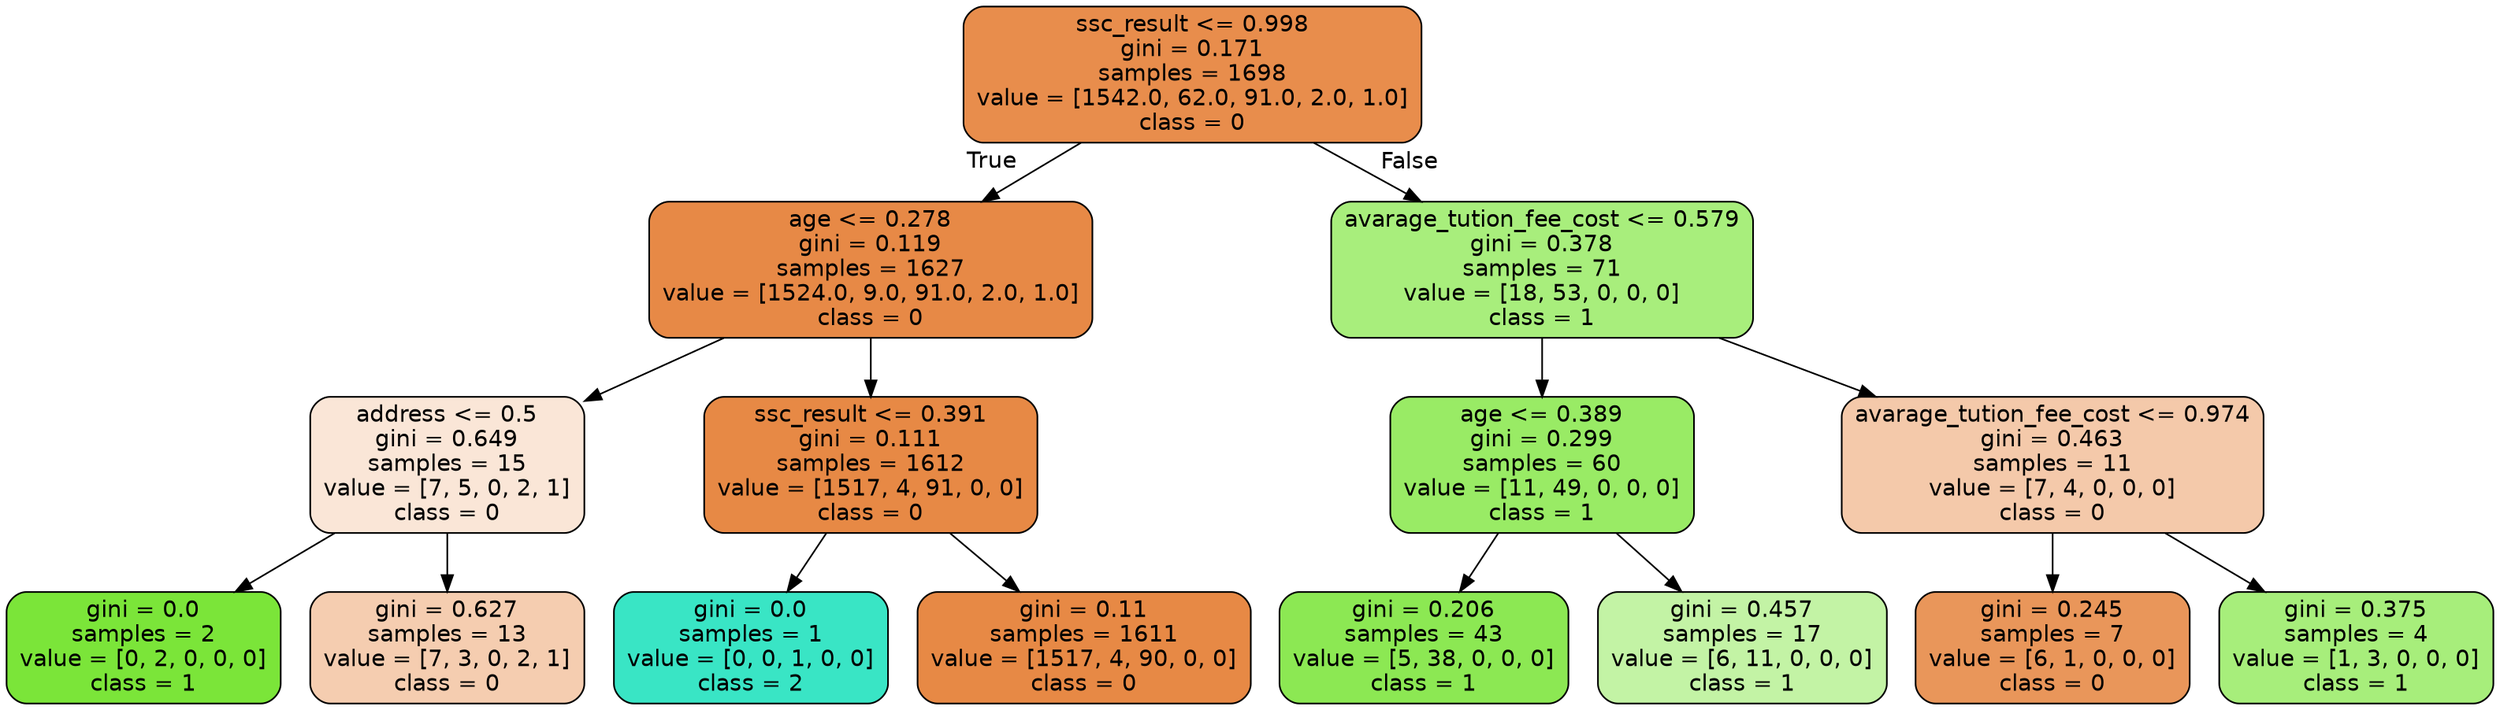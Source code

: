 digraph Tree {
node [shape=box, style="filled, rounded", color="black", fontname="helvetica"] ;
edge [fontname="helvetica"] ;
0 [label="ssc_result <= 0.998\ngini = 0.171\nsamples = 1698\nvalue = [1542.0, 62.0, 91.0, 2.0, 1.0]\nclass = 0", fillcolor="#e88d4c"] ;
1 [label="age <= 0.278\ngini = 0.119\nsamples = 1627\nvalue = [1524.0, 9.0, 91.0, 2.0, 1.0]\nclass = 0", fillcolor="#e78946"] ;
0 -> 1 [labeldistance=2.5, labelangle=45, headlabel="True"] ;
2 [label="address <= 0.5\ngini = 0.649\nsamples = 15\nvalue = [7, 5, 0, 2, 1]\nclass = 0", fillcolor="#fae6d7"] ;
1 -> 2 ;
3 [label="gini = 0.0\nsamples = 2\nvalue = [0, 2, 0, 0, 0]\nclass = 1", fillcolor="#7be539"] ;
2 -> 3 ;
4 [label="gini = 0.627\nsamples = 13\nvalue = [7, 3, 0, 2, 1]\nclass = 0", fillcolor="#f5cdb0"] ;
2 -> 4 ;
5 [label="ssc_result <= 0.391\ngini = 0.111\nsamples = 1612\nvalue = [1517, 4, 91, 0, 0]\nclass = 0", fillcolor="#e78945"] ;
1 -> 5 ;
6 [label="gini = 0.0\nsamples = 1\nvalue = [0, 0, 1, 0, 0]\nclass = 2", fillcolor="#39e5c5"] ;
5 -> 6 ;
7 [label="gini = 0.11\nsamples = 1611\nvalue = [1517, 4, 90, 0, 0]\nclass = 0", fillcolor="#e78945"] ;
5 -> 7 ;
8 [label="avarage_tution_fee_cost <= 0.579\ngini = 0.378\nsamples = 71\nvalue = [18, 53, 0, 0, 0]\nclass = 1", fillcolor="#a8ee7c"] ;
0 -> 8 [labeldistance=2.5, labelangle=-45, headlabel="False"] ;
9 [label="age <= 0.389\ngini = 0.299\nsamples = 60\nvalue = [11, 49, 0, 0, 0]\nclass = 1", fillcolor="#99eb65"] ;
8 -> 9 ;
10 [label="gini = 0.206\nsamples = 43\nvalue = [5, 38, 0, 0, 0]\nclass = 1", fillcolor="#8ce853"] ;
9 -> 10 ;
11 [label="gini = 0.457\nsamples = 17\nvalue = [6, 11, 0, 0, 0]\nclass = 1", fillcolor="#c3f3a5"] ;
9 -> 11 ;
12 [label="avarage_tution_fee_cost <= 0.974\ngini = 0.463\nsamples = 11\nvalue = [7, 4, 0, 0, 0]\nclass = 0", fillcolor="#f4c9aa"] ;
8 -> 12 ;
13 [label="gini = 0.245\nsamples = 7\nvalue = [6, 1, 0, 0, 0]\nclass = 0", fillcolor="#e9965a"] ;
12 -> 13 ;
14 [label="gini = 0.375\nsamples = 4\nvalue = [1, 3, 0, 0, 0]\nclass = 1", fillcolor="#a7ee7b"] ;
12 -> 14 ;
}